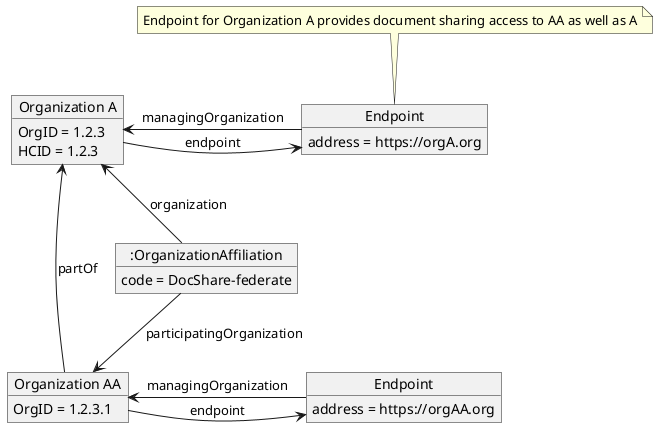 @startuml dir-endpoint-to-child-affiliate
hide footbox

object "Organization A" as OrganizationA
OrganizationA : OrgID = 1.2.3
OrganizationA : HCID = 1.2.3
object "Organization AA" as OrganizationAA
OrganizationAA : OrgID = 1.2.3.1
object "Endpoint" as EndpointA
EndpointA : address = https://orgA.org
object "Endpoint" as EndpointAA
EndpointAA : address = https://orgAA.org

OrganizationA <-- OrganizationAA : partOf
EndpointA <-- OrganizationA : endpoint
OrganizationA <- EndpointA : managingOrganization

EndpointAA <-l- OrganizationAA : endpoint
OrganizationAA <- EndpointAA : managingOrganization

object ":OrganizationAffiliation" as OrgAff
OrgAff : code = DocShare-federate
OrgAff --> OrganizationAA : participatingOrganization
OrganizationA <-- OrgAff : organization

note "Endpoint for Organization A provides document sharing access to AA as well as A" as N1
N1 .. EndpointA

@enduml
